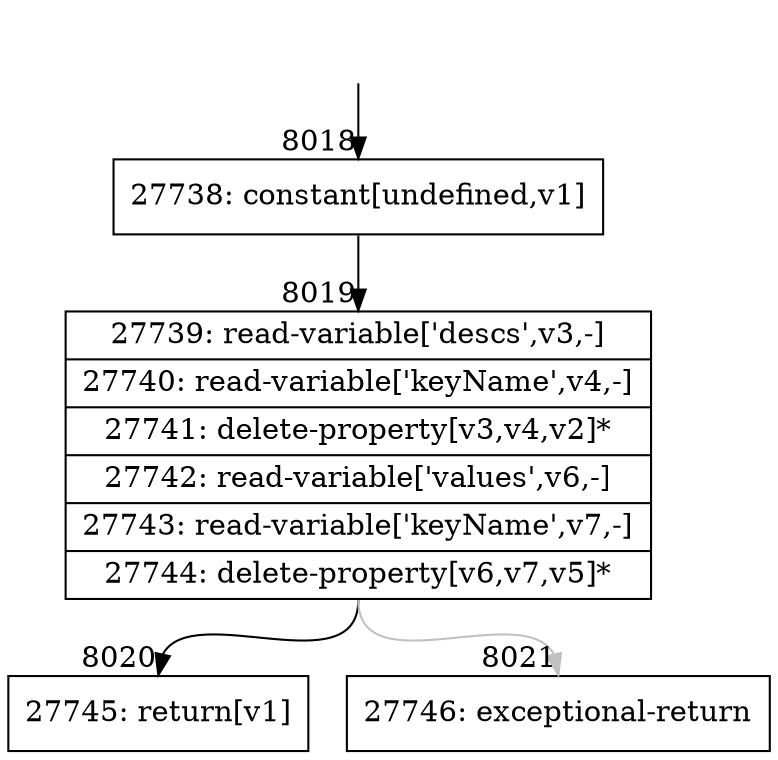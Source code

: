 digraph {
rankdir="TD"
BB_entry676[shape=none,label=""];
BB_entry676 -> BB8018 [tailport=s, headport=n, headlabel="    8018"]
BB8018 [shape=record label="{27738: constant[undefined,v1]}" ] 
BB8018 -> BB8019 [tailport=s, headport=n, headlabel="      8019"]
BB8019 [shape=record label="{27739: read-variable['descs',v3,-]|27740: read-variable['keyName',v4,-]|27741: delete-property[v3,v4,v2]*|27742: read-variable['values',v6,-]|27743: read-variable['keyName',v7,-]|27744: delete-property[v6,v7,v5]*}" ] 
BB8019 -> BB8020 [tailport=s, headport=n, headlabel="      8020"]
BB8019 -> BB8021 [tailport=s, headport=n, color=gray, headlabel="      8021"]
BB8020 [shape=record label="{27745: return[v1]}" ] 
BB8021 [shape=record label="{27746: exceptional-return}" ] 
//#$~ 14688
}
